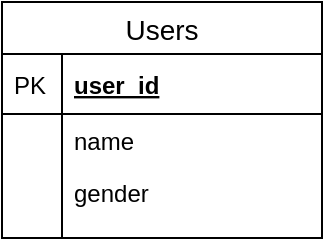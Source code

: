 <mxfile version="13.0.1" type="github"><diagram id="EM4CGnHacuKmv-z9gEqN" name="ページ1"><mxGraphModel dx="1666" dy="771" grid="1" gridSize="10" guides="1" tooltips="1" connect="1" arrows="1" fold="1" page="1" pageScale="1" pageWidth="1654" pageHeight="1169" math="0" shadow="0"><root><mxCell id="0"/><mxCell id="1" parent="0"/><mxCell id="R37GAvSPpEUpShBh5eSi-5" value="Users" style="swimlane;fontStyle=0;childLayout=stackLayout;horizontal=1;startSize=26;horizontalStack=0;resizeParent=1;resizeParentMax=0;resizeLast=0;collapsible=1;marginBottom=0;align=center;fontSize=14;" parent="1" vertex="1"><mxGeometry x="400" y="150" width="160" height="118" as="geometry"/></mxCell><mxCell id="R37GAvSPpEUpShBh5eSi-6" value="user_id" style="shape=partialRectangle;top=0;left=0;right=0;bottom=1;align=left;verticalAlign=middle;fillColor=none;spacingLeft=34;spacingRight=4;overflow=hidden;rotatable=0;points=[[0,0.5],[1,0.5]];portConstraint=eastwest;dropTarget=0;fontStyle=5;fontSize=12;" parent="R37GAvSPpEUpShBh5eSi-5" vertex="1"><mxGeometry y="26" width="160" height="30" as="geometry"/></mxCell><mxCell id="R37GAvSPpEUpShBh5eSi-7" value="PK" style="shape=partialRectangle;top=0;left=0;bottom=0;fillColor=none;align=left;verticalAlign=middle;spacingLeft=4;spacingRight=4;overflow=hidden;rotatable=0;points=[];portConstraint=eastwest;part=1;fontSize=12;" parent="R37GAvSPpEUpShBh5eSi-6" vertex="1" connectable="0"><mxGeometry width="30" height="30" as="geometry"/></mxCell><mxCell id="R37GAvSPpEUpShBh5eSi-8" value="name" style="shape=partialRectangle;top=0;left=0;right=0;bottom=0;align=left;verticalAlign=top;fillColor=none;spacingLeft=34;spacingRight=4;overflow=hidden;rotatable=0;points=[[0,0.5],[1,0.5]];portConstraint=eastwest;dropTarget=0;fontSize=12;" parent="R37GAvSPpEUpShBh5eSi-5" vertex="1"><mxGeometry y="56" width="160" height="26" as="geometry"/></mxCell><mxCell id="R37GAvSPpEUpShBh5eSi-9" value="" style="shape=partialRectangle;top=0;left=0;bottom=0;fillColor=none;align=left;verticalAlign=top;spacingLeft=4;spacingRight=4;overflow=hidden;rotatable=0;points=[];portConstraint=eastwest;part=1;fontSize=12;" parent="R37GAvSPpEUpShBh5eSi-8" vertex="1" connectable="0"><mxGeometry width="30" height="26" as="geometry"/></mxCell><mxCell id="R37GAvSPpEUpShBh5eSi-10" value="gender" style="shape=partialRectangle;top=0;left=0;right=0;bottom=0;align=left;verticalAlign=top;fillColor=none;spacingLeft=34;spacingRight=4;overflow=hidden;rotatable=0;points=[[0,0.5],[1,0.5]];portConstraint=eastwest;dropTarget=0;fontSize=12;" parent="R37GAvSPpEUpShBh5eSi-5" vertex="1"><mxGeometry y="82" width="160" height="26" as="geometry"/></mxCell><mxCell id="R37GAvSPpEUpShBh5eSi-11" value="" style="shape=partialRectangle;top=0;left=0;bottom=0;fillColor=none;align=left;verticalAlign=top;spacingLeft=4;spacingRight=4;overflow=hidden;rotatable=0;points=[];portConstraint=eastwest;part=1;fontSize=12;" parent="R37GAvSPpEUpShBh5eSi-10" vertex="1" connectable="0"><mxGeometry width="30" height="26" as="geometry"/></mxCell><mxCell id="R37GAvSPpEUpShBh5eSi-14" value="" style="shape=partialRectangle;top=0;left=0;right=0;bottom=0;align=left;verticalAlign=top;fillColor=none;spacingLeft=34;spacingRight=4;overflow=hidden;rotatable=0;points=[[0,0.5],[1,0.5]];portConstraint=eastwest;dropTarget=0;fontSize=12;" parent="R37GAvSPpEUpShBh5eSi-5" vertex="1"><mxGeometry y="108" width="160" height="10" as="geometry"/></mxCell><mxCell id="R37GAvSPpEUpShBh5eSi-15" value="" style="shape=partialRectangle;top=0;left=0;bottom=0;fillColor=none;align=left;verticalAlign=top;spacingLeft=4;spacingRight=4;overflow=hidden;rotatable=0;points=[];portConstraint=eastwest;part=1;fontSize=12;" parent="R37GAvSPpEUpShBh5eSi-14" vertex="1" connectable="0"><mxGeometry width="30" height="10" as="geometry"/></mxCell></root></mxGraphModel></diagram></mxfile>